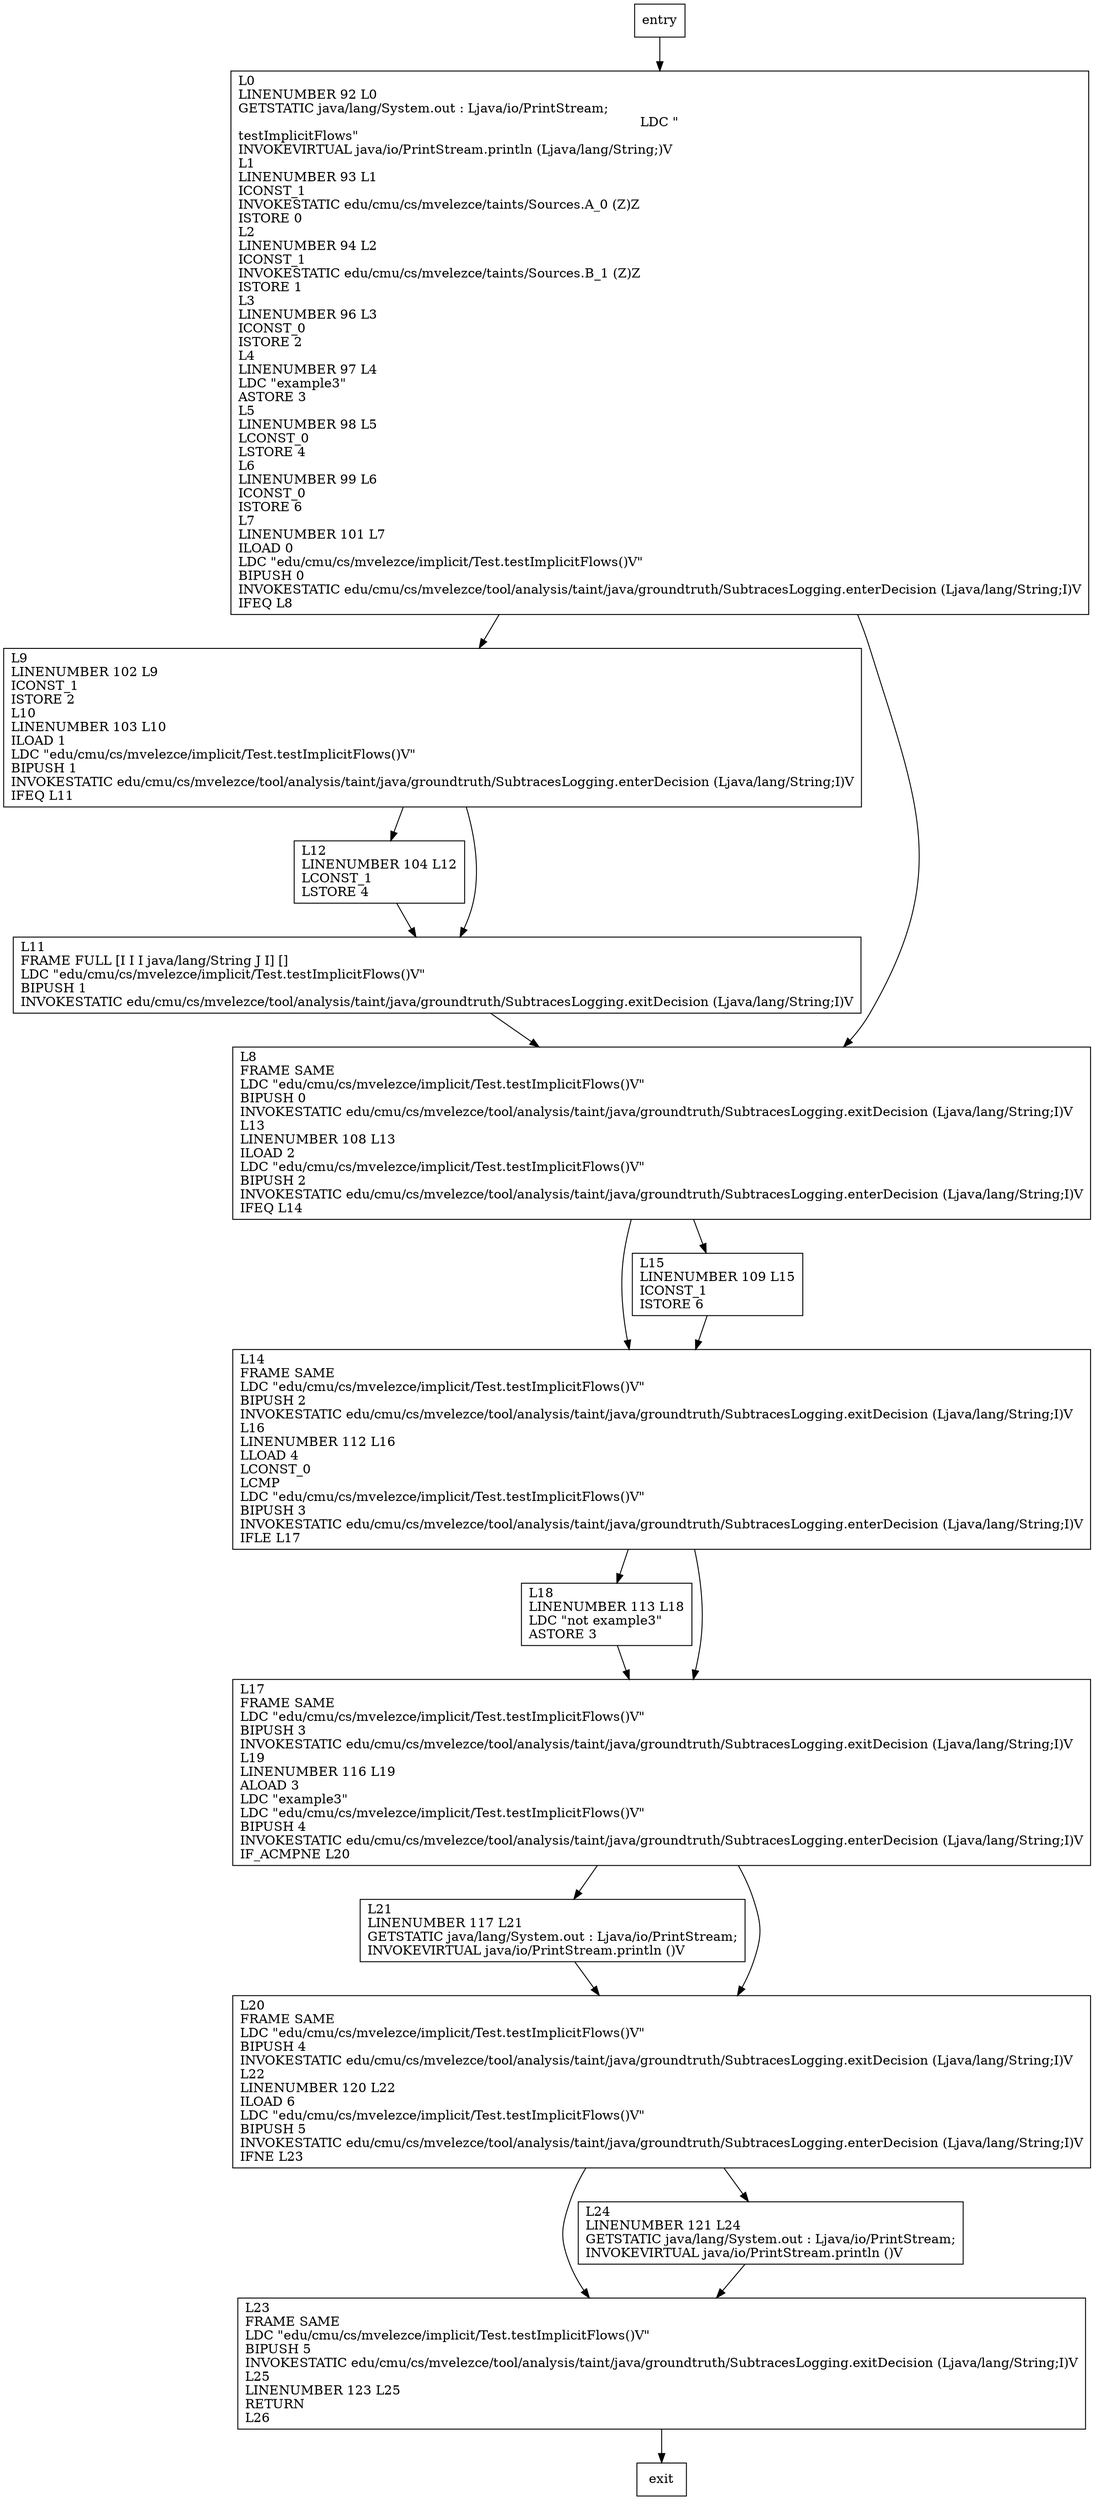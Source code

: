 digraph testImplicitFlows {
node [shape=record];
2061363062 [label="L21\lLINENUMBER 117 L21\lGETSTATIC java/lang/System.out : Ljava/io/PrintStream;\lINVOKEVIRTUAL java/io/PrintStream.println ()V\l"];
971900841 [label="L18\lLINENUMBER 113 L18\lLDC \"not example3\"\lASTORE 3\l"];
1354501053 [label="L0\lLINENUMBER 92 L0\lGETSTATIC java/lang/System.out : Ljava/io/PrintStream;\lLDC \"\ntestImplicitFlows\"\lINVOKEVIRTUAL java/io/PrintStream.println (Ljava/lang/String;)V\lL1\lLINENUMBER 93 L1\lICONST_1\lINVOKESTATIC edu/cmu/cs/mvelezce/taints/Sources.A_0 (Z)Z\lISTORE 0\lL2\lLINENUMBER 94 L2\lICONST_1\lINVOKESTATIC edu/cmu/cs/mvelezce/taints/Sources.B_1 (Z)Z\lISTORE 1\lL3\lLINENUMBER 96 L3\lICONST_0\lISTORE 2\lL4\lLINENUMBER 97 L4\lLDC \"example3\"\lASTORE 3\lL5\lLINENUMBER 98 L5\lLCONST_0\lLSTORE 4\lL6\lLINENUMBER 99 L6\lICONST_0\lISTORE 6\lL7\lLINENUMBER 101 L7\lILOAD 0\lLDC \"edu/cmu/cs/mvelezce/implicit/Test.testImplicitFlows()V\"\lBIPUSH 0\lINVOKESTATIC edu/cmu/cs/mvelezce/tool/analysis/taint/java/groundtruth/SubtracesLogging.enterDecision (Ljava/lang/String;I)V\lIFEQ L8\l"];
67025210 [label="L23\lFRAME SAME\lLDC \"edu/cmu/cs/mvelezce/implicit/Test.testImplicitFlows()V\"\lBIPUSH 5\lINVOKESTATIC edu/cmu/cs/mvelezce/tool/analysis/taint/java/groundtruth/SubtracesLogging.exitDecision (Ljava/lang/String;I)V\lL25\lLINENUMBER 123 L25\lRETURN\lL26\l"];
1767245853 [label="L9\lLINENUMBER 102 L9\lICONST_1\lISTORE 2\lL10\lLINENUMBER 103 L10\lILOAD 1\lLDC \"edu/cmu/cs/mvelezce/implicit/Test.testImplicitFlows()V\"\lBIPUSH 1\lINVOKESTATIC edu/cmu/cs/mvelezce/tool/analysis/taint/java/groundtruth/SubtracesLogging.enterDecision (Ljava/lang/String;I)V\lIFEQ L11\l"];
2051142823 [label="L14\lFRAME SAME\lLDC \"edu/cmu/cs/mvelezce/implicit/Test.testImplicitFlows()V\"\lBIPUSH 2\lINVOKESTATIC edu/cmu/cs/mvelezce/tool/analysis/taint/java/groundtruth/SubtracesLogging.exitDecision (Ljava/lang/String;I)V\lL16\lLINENUMBER 112 L16\lLLOAD 4\lLCONST_0\lLCMP\lLDC \"edu/cmu/cs/mvelezce/implicit/Test.testImplicitFlows()V\"\lBIPUSH 3\lINVOKESTATIC edu/cmu/cs/mvelezce/tool/analysis/taint/java/groundtruth/SubtracesLogging.enterDecision (Ljava/lang/String;I)V\lIFLE L17\l"];
1291794687 [label="L20\lFRAME SAME\lLDC \"edu/cmu/cs/mvelezce/implicit/Test.testImplicitFlows()V\"\lBIPUSH 4\lINVOKESTATIC edu/cmu/cs/mvelezce/tool/analysis/taint/java/groundtruth/SubtracesLogging.exitDecision (Ljava/lang/String;I)V\lL22\lLINENUMBER 120 L22\lILOAD 6\lLDC \"edu/cmu/cs/mvelezce/implicit/Test.testImplicitFlows()V\"\lBIPUSH 5\lINVOKESTATIC edu/cmu/cs/mvelezce/tool/analysis/taint/java/groundtruth/SubtracesLogging.enterDecision (Ljava/lang/String;I)V\lIFNE L23\l"];
324998670 [label="L12\lLINENUMBER 104 L12\lLCONST_1\lLSTORE 4\l"];
25616980 [label="L15\lLINENUMBER 109 L15\lICONST_1\lISTORE 6\l"];
1256469923 [label="L24\lLINENUMBER 121 L24\lGETSTATIC java/lang/System.out : Ljava/io/PrintStream;\lINVOKEVIRTUAL java/io/PrintStream.println ()V\l"];
1786936076 [label="L17\lFRAME SAME\lLDC \"edu/cmu/cs/mvelezce/implicit/Test.testImplicitFlows()V\"\lBIPUSH 3\lINVOKESTATIC edu/cmu/cs/mvelezce/tool/analysis/taint/java/groundtruth/SubtracesLogging.exitDecision (Ljava/lang/String;I)V\lL19\lLINENUMBER 116 L19\lALOAD 3\lLDC \"example3\"\lLDC \"edu/cmu/cs/mvelezce/implicit/Test.testImplicitFlows()V\"\lBIPUSH 4\lINVOKESTATIC edu/cmu/cs/mvelezce/tool/analysis/taint/java/groundtruth/SubtracesLogging.enterDecision (Ljava/lang/String;I)V\lIF_ACMPNE L20\l"];
1570030862 [label="L8\lFRAME SAME\lLDC \"edu/cmu/cs/mvelezce/implicit/Test.testImplicitFlows()V\"\lBIPUSH 0\lINVOKESTATIC edu/cmu/cs/mvelezce/tool/analysis/taint/java/groundtruth/SubtracesLogging.exitDecision (Ljava/lang/String;I)V\lL13\lLINENUMBER 108 L13\lILOAD 2\lLDC \"edu/cmu/cs/mvelezce/implicit/Test.testImplicitFlows()V\"\lBIPUSH 2\lINVOKESTATIC edu/cmu/cs/mvelezce/tool/analysis/taint/java/groundtruth/SubtracesLogging.enterDecision (Ljava/lang/String;I)V\lIFEQ L14\l"];
588125755 [label="L11\lFRAME FULL [I I I java/lang/String J I] []\lLDC \"edu/cmu/cs/mvelezce/implicit/Test.testImplicitFlows()V\"\lBIPUSH 1\lINVOKESTATIC edu/cmu/cs/mvelezce/tool/analysis/taint/java/groundtruth/SubtracesLogging.exitDecision (Ljava/lang/String;I)V\l"];
entry;
exit;
2061363062 -> 1291794687;
971900841 -> 1786936076;
1354501053 -> 1570030862;
1354501053 -> 1767245853;
67025210 -> exit;
1767245853 -> 588125755;
1767245853 -> 324998670;
2051142823 -> 971900841;
2051142823 -> 1786936076;
1291794687 -> 67025210;
1291794687 -> 1256469923;
324998670 -> 588125755;
25616980 -> 2051142823;
1256469923 -> 67025210;
entry -> 1354501053;
1786936076 -> 2061363062;
1786936076 -> 1291794687;
1570030862 -> 2051142823;
1570030862 -> 25616980;
588125755 -> 1570030862;
}
